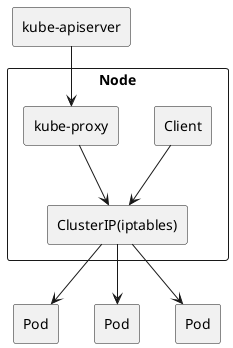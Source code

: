 @startuml

rectangle "Node" {
	rectangle "Client" as c {
	}
	rectangle "ClusterIP(iptables)" as ci {
	}
	rectangle "kube-proxy" as kp {
	}

	c --> ci
	kp --> ci
}

rectangle "kube-apiserver" as ka {
}

rectangle "Pod" as p1 {
}
rectangle "Pod" as p2 {
}
rectangle "Pod" as p3 {
}

ka --> kp
ci --> p1
ci --> p2
ci --> p3


@enduml